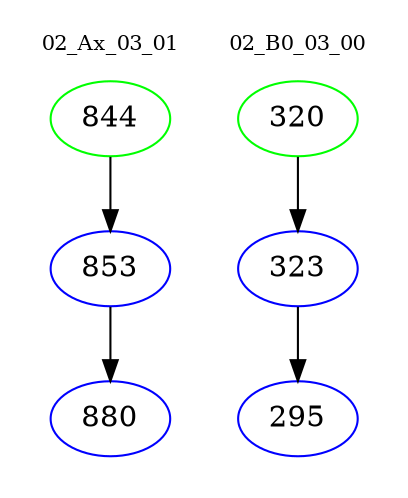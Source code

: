 digraph{
subgraph cluster_0 {
color = white
label = "02_Ax_03_01";
fontsize=10;
T0_844 [label="844", color="green"]
T0_844 -> T0_853 [color="black"]
T0_853 [label="853", color="blue"]
T0_853 -> T0_880 [color="black"]
T0_880 [label="880", color="blue"]
}
subgraph cluster_1 {
color = white
label = "02_B0_03_00";
fontsize=10;
T1_320 [label="320", color="green"]
T1_320 -> T1_323 [color="black"]
T1_323 [label="323", color="blue"]
T1_323 -> T1_295 [color="black"]
T1_295 [label="295", color="blue"]
}
}
